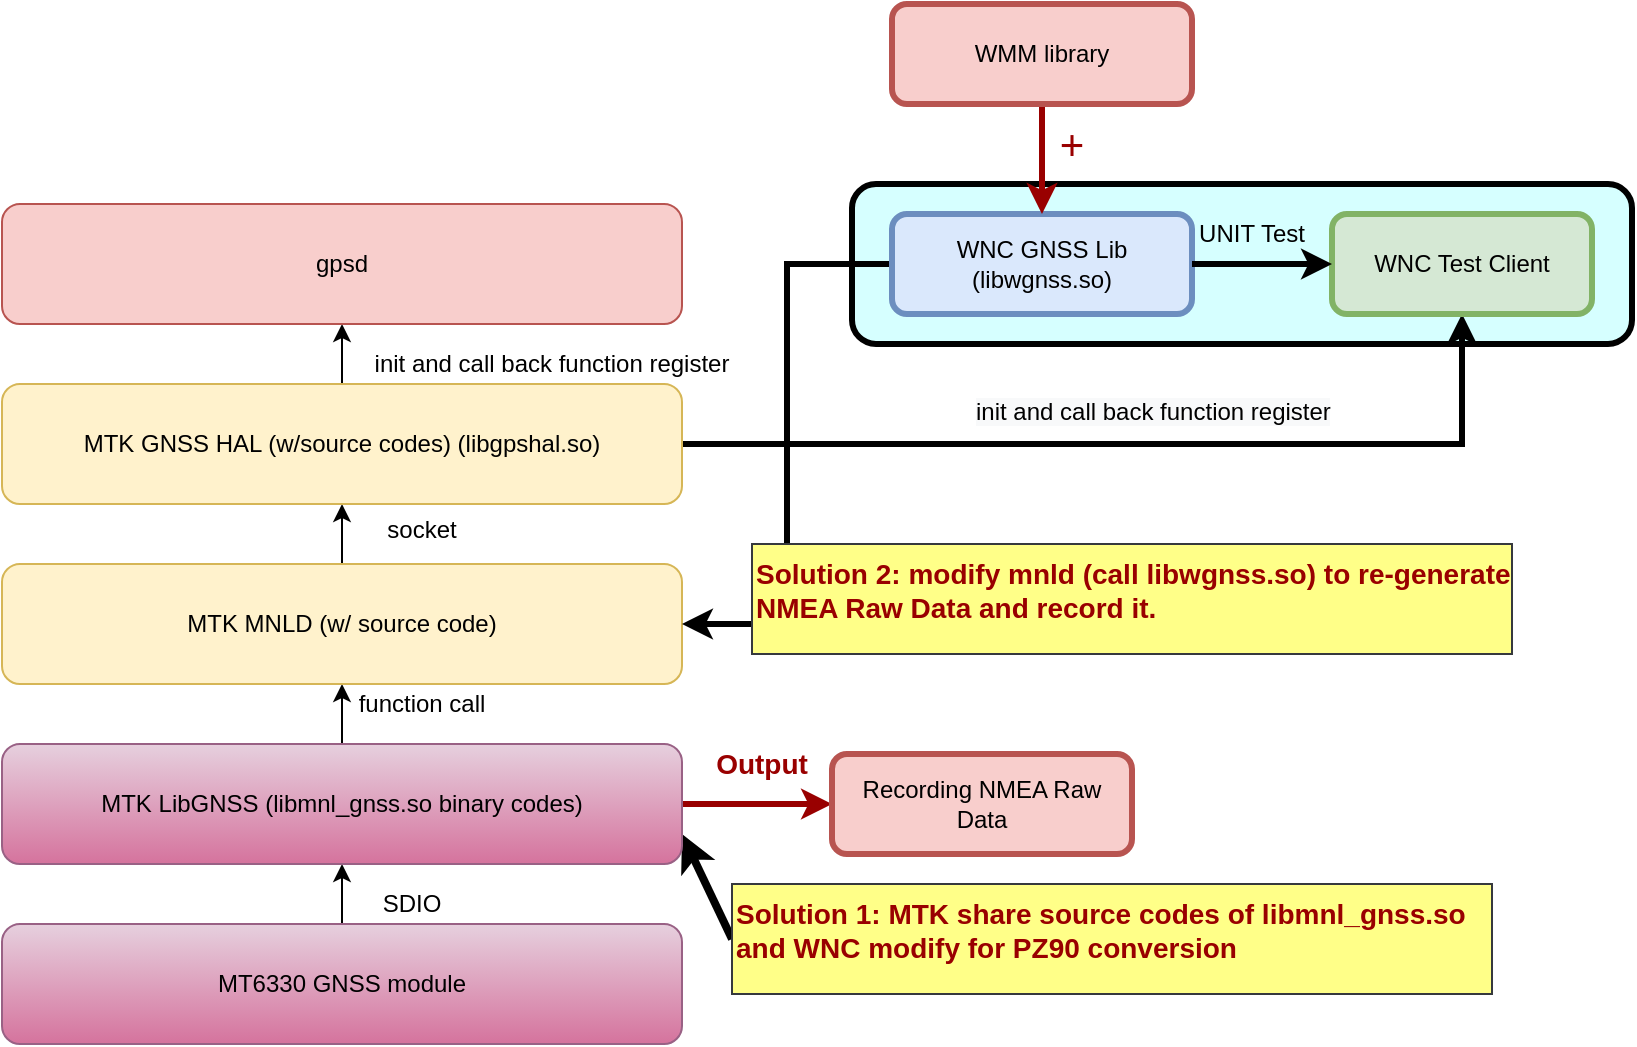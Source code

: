 <mxfile version="14.0.4" type="github">
  <diagram id="BM0VdIxClnjOrW8msyrw" name="Page-1">
    <mxGraphModel dx="1296" dy="619" grid="1" gridSize="10" guides="1" tooltips="1" connect="1" arrows="1" fold="1" page="1" pageScale="1" pageWidth="850" pageHeight="1100" math="0" shadow="0">
      <root>
        <mxCell id="0" />
        <mxCell id="1" parent="0" />
        <mxCell id="RhEErcN1Zr_JtdYH_1c0-2" value="" style="rounded=1;whiteSpace=wrap;html=1;strokeWidth=3;fillColor=#D6FFFF;" parent="1" vertex="1">
          <mxGeometry x="680" y="260" width="390" height="80" as="geometry" />
        </mxCell>
        <mxCell id="BNXIbk2GmkNosNhbAgGf-3" value="" style="edgeStyle=orthogonalEdgeStyle;rounded=0;orthogonalLoop=1;jettySize=auto;html=1;" parent="1" source="BNXIbk2GmkNosNhbAgGf-1" target="BNXIbk2GmkNosNhbAgGf-2" edge="1">
          <mxGeometry relative="1" as="geometry" />
        </mxCell>
        <mxCell id="BNXIbk2GmkNosNhbAgGf-1" value="MT6330 GNSS module" style="rounded=1;whiteSpace=wrap;html=1;fillColor=#e6d0de;strokeColor=#996185;gradientColor=#d5739d;" parent="1" vertex="1">
          <mxGeometry x="255" y="630" width="340" height="60" as="geometry" />
        </mxCell>
        <mxCell id="BNXIbk2GmkNosNhbAgGf-6" value="" style="edgeStyle=orthogonalEdgeStyle;rounded=0;orthogonalLoop=1;jettySize=auto;html=1;" parent="1" source="BNXIbk2GmkNosNhbAgGf-2" target="BNXIbk2GmkNosNhbAgGf-5" edge="1">
          <mxGeometry relative="1" as="geometry" />
        </mxCell>
        <mxCell id="oSqLechn9mpoOCkpXFm6-5" value="" style="edgeStyle=orthogonalEdgeStyle;rounded=0;orthogonalLoop=1;jettySize=auto;html=1;strokeColor=#990000;strokeWidth=3;" parent="1" source="BNXIbk2GmkNosNhbAgGf-2" target="oSqLechn9mpoOCkpXFm6-4" edge="1">
          <mxGeometry relative="1" as="geometry" />
        </mxCell>
        <mxCell id="v8c8hiDWNp6avObsNg8F-5" style="rounded=0;orthogonalLoop=1;jettySize=auto;html=1;exitX=1;exitY=0.75;exitDx=0;exitDy=0;entryX=0;entryY=0.5;entryDx=0;entryDy=0;strokeWidth=4;startArrow=classic;startFill=1;endArrow=none;endFill=0;" edge="1" parent="1" source="BNXIbk2GmkNosNhbAgGf-2" target="v8c8hiDWNp6avObsNg8F-2">
          <mxGeometry relative="1" as="geometry" />
        </mxCell>
        <mxCell id="BNXIbk2GmkNosNhbAgGf-2" value="MTK LibGNSS (libmnl_gnss.so binary codes)" style="rounded=1;whiteSpace=wrap;html=1;fillColor=#e6d0de;strokeColor=#996185;gradientColor=#d5739d;" parent="1" vertex="1">
          <mxGeometry x="255" y="540" width="340" height="60" as="geometry" />
        </mxCell>
        <mxCell id="BNXIbk2GmkNosNhbAgGf-4" value="SDIO" style="text;html=1;strokeColor=none;fillColor=none;align=center;verticalAlign=middle;whiteSpace=wrap;rounded=0;" parent="1" vertex="1">
          <mxGeometry x="440" y="610" width="40" height="20" as="geometry" />
        </mxCell>
        <mxCell id="BNXIbk2GmkNosNhbAgGf-9" value="" style="edgeStyle=orthogonalEdgeStyle;rounded=0;orthogonalLoop=1;jettySize=auto;html=1;" parent="1" source="BNXIbk2GmkNosNhbAgGf-5" target="BNXIbk2GmkNosNhbAgGf-7" edge="1">
          <mxGeometry relative="1" as="geometry" />
        </mxCell>
        <mxCell id="BNXIbk2GmkNosNhbAgGf-5" value="MTK MNLD (w/ source code)" style="rounded=1;whiteSpace=wrap;html=1;fillColor=#fff2cc;strokeColor=#d6b656;" parent="1" vertex="1">
          <mxGeometry x="255" y="450" width="340" height="60" as="geometry" />
        </mxCell>
        <mxCell id="BNXIbk2GmkNosNhbAgGf-12" value="" style="edgeStyle=orthogonalEdgeStyle;rounded=0;orthogonalLoop=1;jettySize=auto;html=1;" parent="1" source="BNXIbk2GmkNosNhbAgGf-7" target="BNXIbk2GmkNosNhbAgGf-11" edge="1">
          <mxGeometry relative="1" as="geometry" />
        </mxCell>
        <mxCell id="RhEErcN1Zr_JtdYH_1c0-3" value="" style="edgeStyle=orthogonalEdgeStyle;rounded=0;orthogonalLoop=1;jettySize=auto;html=1;entryX=0.5;entryY=1;entryDx=0;entryDy=0;strokeWidth=3;" parent="1" source="BNXIbk2GmkNosNhbAgGf-7" target="tbErRjKlFo56-OwI-SrA-1" edge="1">
          <mxGeometry relative="1" as="geometry">
            <mxPoint x="985" y="320" as="targetPoint" />
            <Array as="points">
              <mxPoint x="985" y="390" />
            </Array>
          </mxGeometry>
        </mxCell>
        <mxCell id="BNXIbk2GmkNosNhbAgGf-7" value="MTK GNSS HAL (w/source codes) (libgpshal.so)" style="rounded=1;whiteSpace=wrap;html=1;fillColor=#fff2cc;strokeColor=#d6b656;" parent="1" vertex="1">
          <mxGeometry x="255" y="360" width="340" height="60" as="geometry" />
        </mxCell>
        <mxCell id="BNXIbk2GmkNosNhbAgGf-8" value="function call" style="text;html=1;strokeColor=none;fillColor=none;align=center;verticalAlign=middle;whiteSpace=wrap;rounded=0;" parent="1" vertex="1">
          <mxGeometry x="425" y="510" width="80" height="20" as="geometry" />
        </mxCell>
        <mxCell id="BNXIbk2GmkNosNhbAgGf-10" value="socket" style="text;html=1;strokeColor=none;fillColor=none;align=center;verticalAlign=middle;whiteSpace=wrap;rounded=0;" parent="1" vertex="1">
          <mxGeometry x="425" y="423" width="80" height="20" as="geometry" />
        </mxCell>
        <mxCell id="BNXIbk2GmkNosNhbAgGf-11" value="gpsd" style="rounded=1;whiteSpace=wrap;html=1;fillColor=#f8cecc;strokeColor=#b85450;" parent="1" vertex="1">
          <mxGeometry x="255" y="270" width="340" height="60" as="geometry" />
        </mxCell>
        <mxCell id="BNXIbk2GmkNosNhbAgGf-13" value="init and call back function register" style="text;html=1;strokeColor=none;fillColor=none;align=center;verticalAlign=middle;whiteSpace=wrap;rounded=0;" parent="1" vertex="1">
          <mxGeometry x="440" y="340" width="180" height="20" as="geometry" />
        </mxCell>
        <mxCell id="RhEErcN1Zr_JtdYH_1c0-5" value="" style="edgeStyle=orthogonalEdgeStyle;rounded=0;orthogonalLoop=1;jettySize=auto;html=1;exitX=0;exitY=0.5;exitDx=0;exitDy=0;strokeWidth=3;entryX=1;entryY=0.5;entryDx=0;entryDy=0;" parent="1" source="tbErRjKlFo56-OwI-SrA-2" target="BNXIbk2GmkNosNhbAgGf-5" edge="1">
          <mxGeometry relative="1" as="geometry" />
        </mxCell>
        <mxCell id="RhEErcN1Zr_JtdYH_1c0-4" value="&lt;span style=&quot;color: rgb(0, 0, 0); font-family: helvetica; font-size: 12px; font-style: normal; font-weight: 400; letter-spacing: normal; text-align: center; text-indent: 0px; text-transform: none; word-spacing: 0px; background-color: rgb(248, 249, 250); display: inline; float: none;&quot;&gt;init and call back function register&lt;/span&gt;" style="text;whiteSpace=wrap;html=1;" parent="1" vertex="1">
          <mxGeometry x="740" y="360" width="200" height="30" as="geometry" />
        </mxCell>
        <mxCell id="tbErRjKlFo56-OwI-SrA-1" value="WNC Test Client" style="rounded=1;whiteSpace=wrap;html=1;strokeWidth=3;fillColor=#d5e8d4;strokeColor=#82b366;" parent="1" vertex="1">
          <mxGeometry x="920" y="275" width="130" height="50" as="geometry" />
        </mxCell>
        <mxCell id="tbErRjKlFo56-OwI-SrA-2" value="WNC GNSS Lib (libwgnss.so)" style="rounded=1;whiteSpace=wrap;html=1;strokeWidth=3;fillColor=#dae8fc;strokeColor=#6c8ebf;" parent="1" vertex="1">
          <mxGeometry x="700" y="275" width="150" height="50" as="geometry" />
        </mxCell>
        <mxCell id="tbErRjKlFo56-OwI-SrA-3" value="" style="endArrow=classic;html=1;entryX=0;entryY=0.5;entryDx=0;entryDy=0;exitX=1;exitY=0.5;exitDx=0;exitDy=0;strokeWidth=3;" parent="1" source="tbErRjKlFo56-OwI-SrA-2" target="tbErRjKlFo56-OwI-SrA-1" edge="1">
          <mxGeometry width="50" height="50" relative="1" as="geometry">
            <mxPoint x="860" y="350" as="sourcePoint" />
            <mxPoint x="910" y="300" as="targetPoint" />
          </mxGeometry>
        </mxCell>
        <mxCell id="tbErRjKlFo56-OwI-SrA-4" value="UNIT Test" style="text;html=1;strokeColor=none;fillColor=none;align=center;verticalAlign=middle;whiteSpace=wrap;rounded=0;" parent="1" vertex="1">
          <mxGeometry x="840" y="275" width="80" height="20" as="geometry" />
        </mxCell>
        <mxCell id="oSqLechn9mpoOCkpXFm6-2" value="" style="edgeStyle=orthogonalEdgeStyle;rounded=0;orthogonalLoop=1;jettySize=auto;html=1;strokeColor=#990000;strokeWidth=3;" parent="1" source="oSqLechn9mpoOCkpXFm6-1" target="tbErRjKlFo56-OwI-SrA-2" edge="1">
          <mxGeometry relative="1" as="geometry" />
        </mxCell>
        <mxCell id="oSqLechn9mpoOCkpXFm6-1" value="WMM library" style="rounded=1;whiteSpace=wrap;html=1;strokeWidth=3;fillColor=#f8cecc;strokeColor=#b85450;" parent="1" vertex="1">
          <mxGeometry x="700" y="170" width="150" height="50" as="geometry" />
        </mxCell>
        <mxCell id="oSqLechn9mpoOCkpXFm6-3" value="&lt;font style=&quot;font-size: 21px&quot; color=&quot;#990000&quot;&gt;+&lt;/font&gt;" style="text;html=1;strokeColor=none;fillColor=none;align=center;verticalAlign=middle;whiteSpace=wrap;rounded=0;" parent="1" vertex="1">
          <mxGeometry x="750" y="230" width="80" height="20" as="geometry" />
        </mxCell>
        <mxCell id="oSqLechn9mpoOCkpXFm6-4" value="Recording NMEA Raw Data" style="rounded=1;whiteSpace=wrap;html=1;strokeWidth=3;fillColor=#f8cecc;strokeColor=#b85450;" parent="1" vertex="1">
          <mxGeometry x="670" y="545" width="150" height="50" as="geometry" />
        </mxCell>
        <mxCell id="oSqLechn9mpoOCkpXFm6-6" value="&lt;font style=&quot;font-size: 14px&quot; color=&quot;#990000&quot;&gt;&lt;b&gt;Output&lt;/b&gt;&lt;/font&gt;" style="text;html=1;strokeColor=none;fillColor=none;align=center;verticalAlign=middle;whiteSpace=wrap;rounded=0;" parent="1" vertex="1">
          <mxGeometry x="595" y="540" width="80" height="20" as="geometry" />
        </mxCell>
        <mxCell id="v8c8hiDWNp6avObsNg8F-1" value="&lt;span style=&quot;font-family: &amp;#34;helvetica&amp;#34; ; font-style: normal ; letter-spacing: normal ; text-align: center ; text-indent: 0px ; text-transform: none ; word-spacing: 0px ; display: inline ; float: none&quot;&gt;&lt;b&gt;&lt;font color=&quot;#990000&quot; style=&quot;font-size: 14px&quot;&gt;Solution 2: modify mnld (call libwgnss.so) to re-generate NMEA Raw Data and record it.&lt;/font&gt;&lt;/b&gt;&lt;/span&gt;" style="text;whiteSpace=wrap;html=1;fillColor=#ffff88;strokeColor=#36393d;" vertex="1" parent="1">
          <mxGeometry x="630" y="440" width="380" height="55" as="geometry" />
        </mxCell>
        <mxCell id="v8c8hiDWNp6avObsNg8F-2" value="&lt;span style=&quot;font-family: &amp;#34;helvetica&amp;#34; ; font-style: normal ; letter-spacing: normal ; text-align: center ; text-indent: 0px ; text-transform: none ; word-spacing: 0px ; display: inline ; float: none&quot;&gt;&lt;b&gt;&lt;font color=&quot;#990000&quot; style=&quot;font-size: 14px&quot;&gt;Solution 1: MTK share source codes of libmnl_gnss.so and WNC modify for PZ90 conversion&lt;/font&gt;&lt;/b&gt;&lt;/span&gt;" style="text;whiteSpace=wrap;html=1;fillColor=#ffff88;strokeColor=#36393d;" vertex="1" parent="1">
          <mxGeometry x="620" y="610" width="380" height="55" as="geometry" />
        </mxCell>
      </root>
    </mxGraphModel>
  </diagram>
</mxfile>
